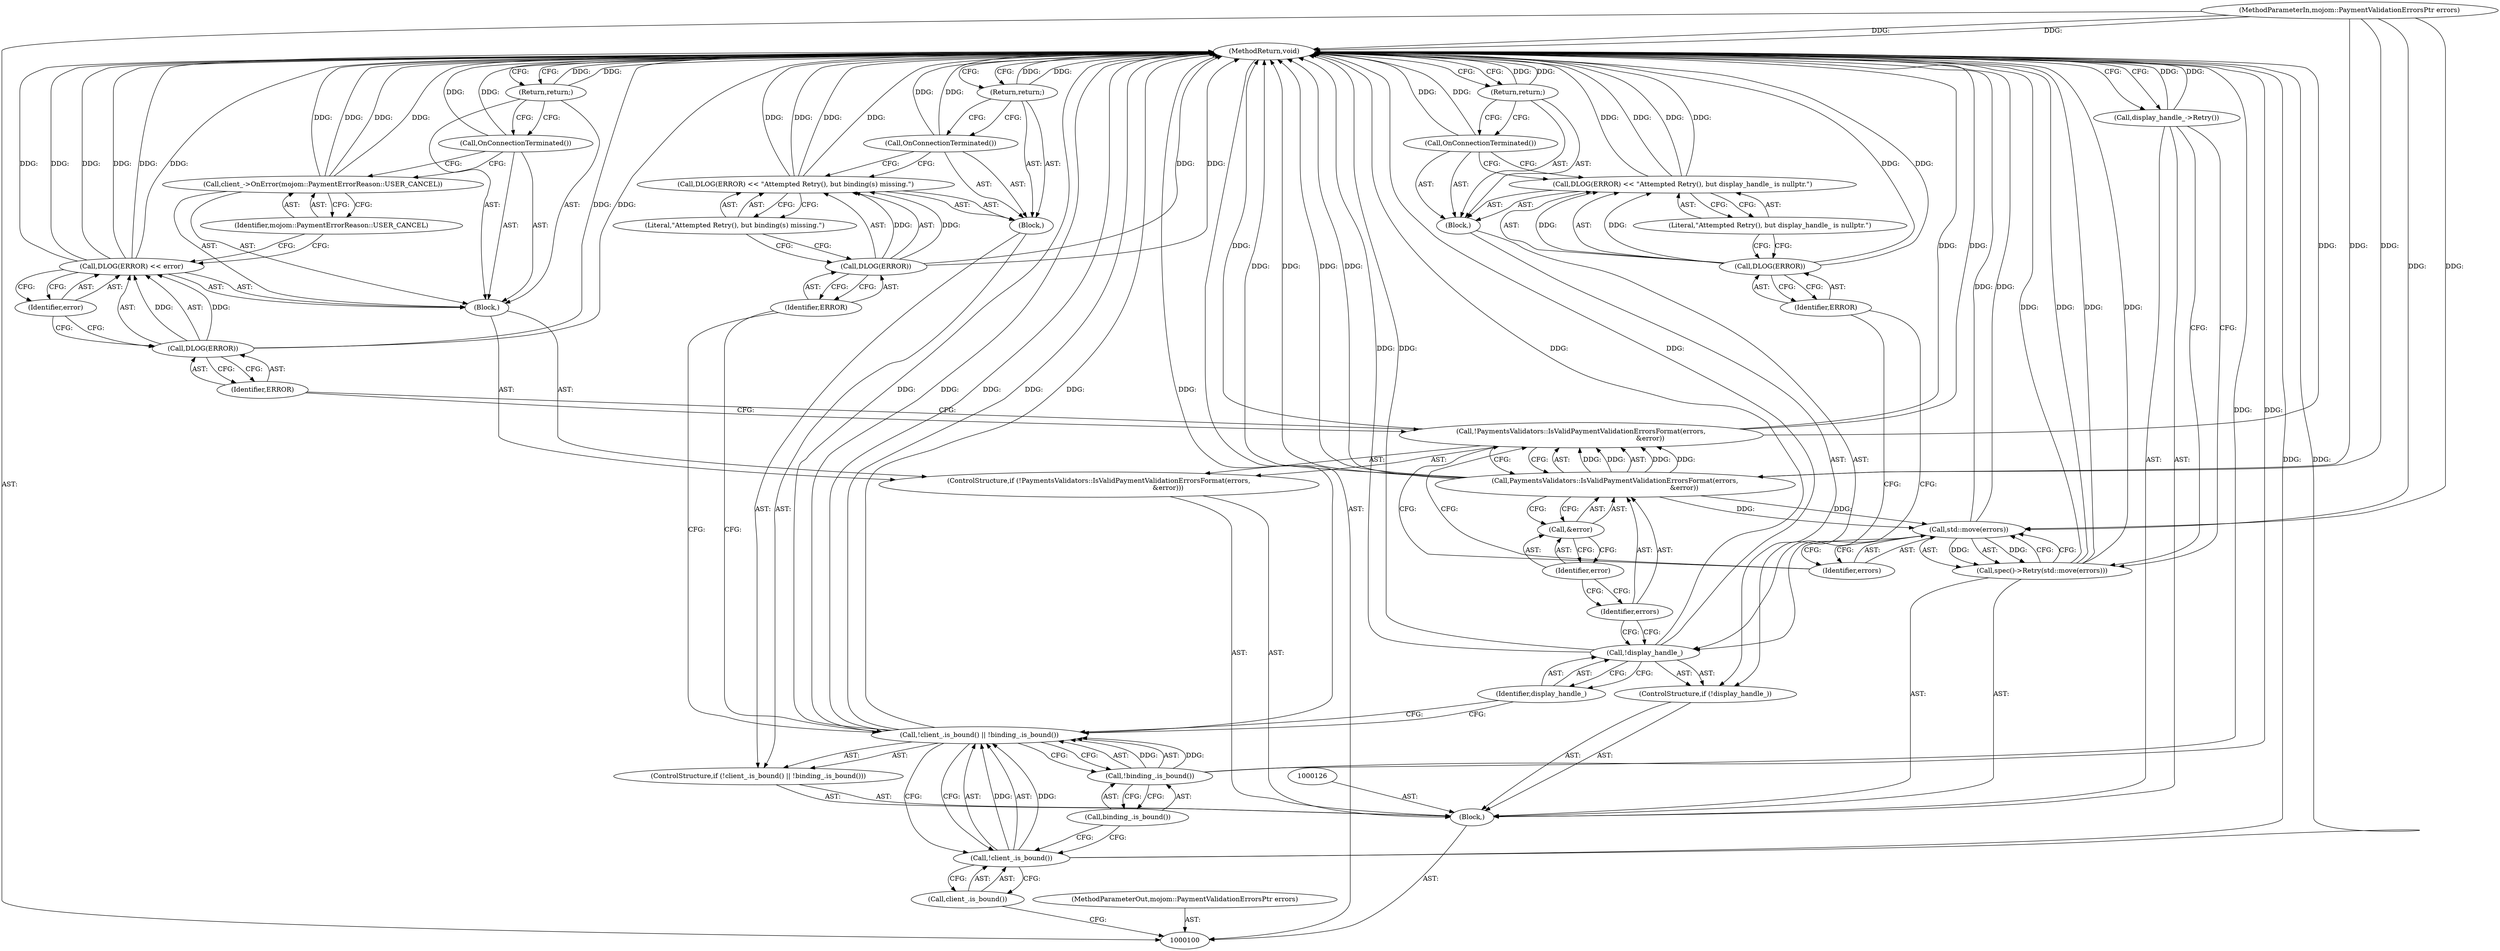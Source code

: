 digraph "1_Chrome_2706470a422dec8f4ae2538e80f0e7e3c4f4f7f6_6" {
"1000146" [label="(MethodReturn,void)"];
"1000101" [label="(MethodParameterIn,mojom::PaymentValidationErrorsPtr errors)"];
"1000204" [label="(MethodParameterOut,mojom::PaymentValidationErrorsPtr errors)"];
"1000102" [label="(Block,)"];
"1000124" [label="(Call,OnConnectionTerminated())"];
"1000125" [label="(Return,return;)"];
"1000127" [label="(ControlStructure,if (!PaymentsValidators::IsValidPaymentValidationErrorsFormat(errors,\n                                                                 &error)))"];
"1000130" [label="(Identifier,errors)"];
"1000128" [label="(Call,!PaymentsValidators::IsValidPaymentValidationErrorsFormat(errors,\n                                                                 &error))"];
"1000129" [label="(Call,PaymentsValidators::IsValidPaymentValidationErrorsFormat(errors,\n                                                                 &error))"];
"1000131" [label="(Call,&error)"];
"1000132" [label="(Identifier,error)"];
"1000133" [label="(Block,)"];
"1000137" [label="(Identifier,error)"];
"1000134" [label="(Call,DLOG(ERROR) << error)"];
"1000135" [label="(Call,DLOG(ERROR))"];
"1000136" [label="(Identifier,ERROR)"];
"1000139" [label="(Identifier,mojom::PaymentErrorReason::USER_CANCEL)"];
"1000138" [label="(Call,client_->OnError(mojom::PaymentErrorReason::USER_CANCEL))"];
"1000140" [label="(Call,OnConnectionTerminated())"];
"1000103" [label="(ControlStructure,if (!client_.is_bound() || !binding_.is_bound()))"];
"1000107" [label="(Call,!binding_.is_bound())"];
"1000108" [label="(Call,binding_.is_bound())"];
"1000109" [label="(Block,)"];
"1000104" [label="(Call,!client_.is_bound() || !binding_.is_bound())"];
"1000105" [label="(Call,!client_.is_bound())"];
"1000106" [label="(Call,client_.is_bound())"];
"1000141" [label="(Return,return;)"];
"1000143" [label="(Call,std::move(errors))"];
"1000142" [label="(Call,spec()->Retry(std::move(errors)))"];
"1000144" [label="(Identifier,errors)"];
"1000145" [label="(Call,display_handle_->Retry())"];
"1000113" [label="(Literal,\"Attempted Retry(), but binding(s) missing.\")"];
"1000110" [label="(Call,DLOG(ERROR) << \"Attempted Retry(), but binding(s) missing.\")"];
"1000111" [label="(Call,DLOG(ERROR))"];
"1000112" [label="(Identifier,ERROR)"];
"1000114" [label="(Call,OnConnectionTerminated())"];
"1000115" [label="(Return,return;)"];
"1000116" [label="(ControlStructure,if (!display_handle_))"];
"1000119" [label="(Block,)"];
"1000117" [label="(Call,!display_handle_)"];
"1000118" [label="(Identifier,display_handle_)"];
"1000123" [label="(Literal,\"Attempted Retry(), but display_handle_ is nullptr.\")"];
"1000120" [label="(Call,DLOG(ERROR) << \"Attempted Retry(), but display_handle_ is nullptr.\")"];
"1000121" [label="(Call,DLOG(ERROR))"];
"1000122" [label="(Identifier,ERROR)"];
"1000146" -> "1000100"  [label="AST: "];
"1000146" -> "1000115"  [label="CFG: "];
"1000146" -> "1000125"  [label="CFG: "];
"1000146" -> "1000141"  [label="CFG: "];
"1000146" -> "1000145"  [label="CFG: "];
"1000125" -> "1000146"  [label="DDG: "];
"1000117" -> "1000146"  [label="DDG: "];
"1000117" -> "1000146"  [label="DDG: "];
"1000129" -> "1000146"  [label="DDG: "];
"1000129" -> "1000146"  [label="DDG: "];
"1000142" -> "1000146"  [label="DDG: "];
"1000142" -> "1000146"  [label="DDG: "];
"1000107" -> "1000146"  [label="DDG: "];
"1000104" -> "1000146"  [label="DDG: "];
"1000104" -> "1000146"  [label="DDG: "];
"1000104" -> "1000146"  [label="DDG: "];
"1000114" -> "1000146"  [label="DDG: "];
"1000138" -> "1000146"  [label="DDG: "];
"1000138" -> "1000146"  [label="DDG: "];
"1000140" -> "1000146"  [label="DDG: "];
"1000120" -> "1000146"  [label="DDG: "];
"1000120" -> "1000146"  [label="DDG: "];
"1000111" -> "1000146"  [label="DDG: "];
"1000110" -> "1000146"  [label="DDG: "];
"1000110" -> "1000146"  [label="DDG: "];
"1000128" -> "1000146"  [label="DDG: "];
"1000128" -> "1000146"  [label="DDG: "];
"1000143" -> "1000146"  [label="DDG: "];
"1000134" -> "1000146"  [label="DDG: "];
"1000134" -> "1000146"  [label="DDG: "];
"1000134" -> "1000146"  [label="DDG: "];
"1000101" -> "1000146"  [label="DDG: "];
"1000135" -> "1000146"  [label="DDG: "];
"1000121" -> "1000146"  [label="DDG: "];
"1000145" -> "1000146"  [label="DDG: "];
"1000105" -> "1000146"  [label="DDG: "];
"1000124" -> "1000146"  [label="DDG: "];
"1000141" -> "1000146"  [label="DDG: "];
"1000115" -> "1000146"  [label="DDG: "];
"1000101" -> "1000100"  [label="AST: "];
"1000101" -> "1000146"  [label="DDG: "];
"1000101" -> "1000129"  [label="DDG: "];
"1000101" -> "1000143"  [label="DDG: "];
"1000204" -> "1000100"  [label="AST: "];
"1000102" -> "1000100"  [label="AST: "];
"1000103" -> "1000102"  [label="AST: "];
"1000116" -> "1000102"  [label="AST: "];
"1000126" -> "1000102"  [label="AST: "];
"1000127" -> "1000102"  [label="AST: "];
"1000142" -> "1000102"  [label="AST: "];
"1000145" -> "1000102"  [label="AST: "];
"1000124" -> "1000119"  [label="AST: "];
"1000124" -> "1000120"  [label="CFG: "];
"1000125" -> "1000124"  [label="CFG: "];
"1000124" -> "1000146"  [label="DDG: "];
"1000125" -> "1000119"  [label="AST: "];
"1000125" -> "1000124"  [label="CFG: "];
"1000146" -> "1000125"  [label="CFG: "];
"1000125" -> "1000146"  [label="DDG: "];
"1000127" -> "1000102"  [label="AST: "];
"1000128" -> "1000127"  [label="AST: "];
"1000133" -> "1000127"  [label="AST: "];
"1000130" -> "1000129"  [label="AST: "];
"1000130" -> "1000117"  [label="CFG: "];
"1000132" -> "1000130"  [label="CFG: "];
"1000128" -> "1000127"  [label="AST: "];
"1000128" -> "1000129"  [label="CFG: "];
"1000129" -> "1000128"  [label="AST: "];
"1000136" -> "1000128"  [label="CFG: "];
"1000144" -> "1000128"  [label="CFG: "];
"1000128" -> "1000146"  [label="DDG: "];
"1000128" -> "1000146"  [label="DDG: "];
"1000129" -> "1000128"  [label="DDG: "];
"1000129" -> "1000128"  [label="DDG: "];
"1000129" -> "1000128"  [label="AST: "];
"1000129" -> "1000131"  [label="CFG: "];
"1000130" -> "1000129"  [label="AST: "];
"1000131" -> "1000129"  [label="AST: "];
"1000128" -> "1000129"  [label="CFG: "];
"1000129" -> "1000146"  [label="DDG: "];
"1000129" -> "1000146"  [label="DDG: "];
"1000129" -> "1000128"  [label="DDG: "];
"1000129" -> "1000128"  [label="DDG: "];
"1000101" -> "1000129"  [label="DDG: "];
"1000129" -> "1000143"  [label="DDG: "];
"1000131" -> "1000129"  [label="AST: "];
"1000131" -> "1000132"  [label="CFG: "];
"1000132" -> "1000131"  [label="AST: "];
"1000129" -> "1000131"  [label="CFG: "];
"1000132" -> "1000131"  [label="AST: "];
"1000132" -> "1000130"  [label="CFG: "];
"1000131" -> "1000132"  [label="CFG: "];
"1000133" -> "1000127"  [label="AST: "];
"1000134" -> "1000133"  [label="AST: "];
"1000138" -> "1000133"  [label="AST: "];
"1000140" -> "1000133"  [label="AST: "];
"1000141" -> "1000133"  [label="AST: "];
"1000137" -> "1000134"  [label="AST: "];
"1000137" -> "1000135"  [label="CFG: "];
"1000134" -> "1000137"  [label="CFG: "];
"1000134" -> "1000133"  [label="AST: "];
"1000134" -> "1000137"  [label="CFG: "];
"1000135" -> "1000134"  [label="AST: "];
"1000137" -> "1000134"  [label="AST: "];
"1000139" -> "1000134"  [label="CFG: "];
"1000134" -> "1000146"  [label="DDG: "];
"1000134" -> "1000146"  [label="DDG: "];
"1000134" -> "1000146"  [label="DDG: "];
"1000135" -> "1000134"  [label="DDG: "];
"1000135" -> "1000134"  [label="AST: "];
"1000135" -> "1000136"  [label="CFG: "];
"1000136" -> "1000135"  [label="AST: "];
"1000137" -> "1000135"  [label="CFG: "];
"1000135" -> "1000146"  [label="DDG: "];
"1000135" -> "1000134"  [label="DDG: "];
"1000136" -> "1000135"  [label="AST: "];
"1000136" -> "1000128"  [label="CFG: "];
"1000135" -> "1000136"  [label="CFG: "];
"1000139" -> "1000138"  [label="AST: "];
"1000139" -> "1000134"  [label="CFG: "];
"1000138" -> "1000139"  [label="CFG: "];
"1000138" -> "1000133"  [label="AST: "];
"1000138" -> "1000139"  [label="CFG: "];
"1000139" -> "1000138"  [label="AST: "];
"1000140" -> "1000138"  [label="CFG: "];
"1000138" -> "1000146"  [label="DDG: "];
"1000138" -> "1000146"  [label="DDG: "];
"1000140" -> "1000133"  [label="AST: "];
"1000140" -> "1000138"  [label="CFG: "];
"1000141" -> "1000140"  [label="CFG: "];
"1000140" -> "1000146"  [label="DDG: "];
"1000103" -> "1000102"  [label="AST: "];
"1000104" -> "1000103"  [label="AST: "];
"1000109" -> "1000103"  [label="AST: "];
"1000107" -> "1000104"  [label="AST: "];
"1000107" -> "1000108"  [label="CFG: "];
"1000108" -> "1000107"  [label="AST: "];
"1000104" -> "1000107"  [label="CFG: "];
"1000107" -> "1000146"  [label="DDG: "];
"1000107" -> "1000104"  [label="DDG: "];
"1000108" -> "1000107"  [label="AST: "];
"1000108" -> "1000105"  [label="CFG: "];
"1000107" -> "1000108"  [label="CFG: "];
"1000109" -> "1000103"  [label="AST: "];
"1000110" -> "1000109"  [label="AST: "];
"1000114" -> "1000109"  [label="AST: "];
"1000115" -> "1000109"  [label="AST: "];
"1000104" -> "1000103"  [label="AST: "];
"1000104" -> "1000105"  [label="CFG: "];
"1000104" -> "1000107"  [label="CFG: "];
"1000105" -> "1000104"  [label="AST: "];
"1000107" -> "1000104"  [label="AST: "];
"1000112" -> "1000104"  [label="CFG: "];
"1000118" -> "1000104"  [label="CFG: "];
"1000104" -> "1000146"  [label="DDG: "];
"1000104" -> "1000146"  [label="DDG: "];
"1000104" -> "1000146"  [label="DDG: "];
"1000105" -> "1000104"  [label="DDG: "];
"1000107" -> "1000104"  [label="DDG: "];
"1000105" -> "1000104"  [label="AST: "];
"1000105" -> "1000106"  [label="CFG: "];
"1000106" -> "1000105"  [label="AST: "];
"1000108" -> "1000105"  [label="CFG: "];
"1000104" -> "1000105"  [label="CFG: "];
"1000105" -> "1000146"  [label="DDG: "];
"1000105" -> "1000104"  [label="DDG: "];
"1000106" -> "1000105"  [label="AST: "];
"1000106" -> "1000100"  [label="CFG: "];
"1000105" -> "1000106"  [label="CFG: "];
"1000141" -> "1000133"  [label="AST: "];
"1000141" -> "1000140"  [label="CFG: "];
"1000146" -> "1000141"  [label="CFG: "];
"1000141" -> "1000146"  [label="DDG: "];
"1000143" -> "1000142"  [label="AST: "];
"1000143" -> "1000144"  [label="CFG: "];
"1000144" -> "1000143"  [label="AST: "];
"1000142" -> "1000143"  [label="CFG: "];
"1000143" -> "1000146"  [label="DDG: "];
"1000143" -> "1000142"  [label="DDG: "];
"1000129" -> "1000143"  [label="DDG: "];
"1000101" -> "1000143"  [label="DDG: "];
"1000142" -> "1000102"  [label="AST: "];
"1000142" -> "1000143"  [label="CFG: "];
"1000143" -> "1000142"  [label="AST: "];
"1000145" -> "1000142"  [label="CFG: "];
"1000142" -> "1000146"  [label="DDG: "];
"1000142" -> "1000146"  [label="DDG: "];
"1000143" -> "1000142"  [label="DDG: "];
"1000144" -> "1000143"  [label="AST: "];
"1000144" -> "1000128"  [label="CFG: "];
"1000143" -> "1000144"  [label="CFG: "];
"1000145" -> "1000102"  [label="AST: "];
"1000145" -> "1000142"  [label="CFG: "];
"1000146" -> "1000145"  [label="CFG: "];
"1000145" -> "1000146"  [label="DDG: "];
"1000113" -> "1000110"  [label="AST: "];
"1000113" -> "1000111"  [label="CFG: "];
"1000110" -> "1000113"  [label="CFG: "];
"1000110" -> "1000109"  [label="AST: "];
"1000110" -> "1000113"  [label="CFG: "];
"1000111" -> "1000110"  [label="AST: "];
"1000113" -> "1000110"  [label="AST: "];
"1000114" -> "1000110"  [label="CFG: "];
"1000110" -> "1000146"  [label="DDG: "];
"1000110" -> "1000146"  [label="DDG: "];
"1000111" -> "1000110"  [label="DDG: "];
"1000111" -> "1000110"  [label="AST: "];
"1000111" -> "1000112"  [label="CFG: "];
"1000112" -> "1000111"  [label="AST: "];
"1000113" -> "1000111"  [label="CFG: "];
"1000111" -> "1000146"  [label="DDG: "];
"1000111" -> "1000110"  [label="DDG: "];
"1000112" -> "1000111"  [label="AST: "];
"1000112" -> "1000104"  [label="CFG: "];
"1000111" -> "1000112"  [label="CFG: "];
"1000114" -> "1000109"  [label="AST: "];
"1000114" -> "1000110"  [label="CFG: "];
"1000115" -> "1000114"  [label="CFG: "];
"1000114" -> "1000146"  [label="DDG: "];
"1000115" -> "1000109"  [label="AST: "];
"1000115" -> "1000114"  [label="CFG: "];
"1000146" -> "1000115"  [label="CFG: "];
"1000115" -> "1000146"  [label="DDG: "];
"1000116" -> "1000102"  [label="AST: "];
"1000117" -> "1000116"  [label="AST: "];
"1000119" -> "1000116"  [label="AST: "];
"1000119" -> "1000116"  [label="AST: "];
"1000120" -> "1000119"  [label="AST: "];
"1000124" -> "1000119"  [label="AST: "];
"1000125" -> "1000119"  [label="AST: "];
"1000117" -> "1000116"  [label="AST: "];
"1000117" -> "1000118"  [label="CFG: "];
"1000118" -> "1000117"  [label="AST: "];
"1000122" -> "1000117"  [label="CFG: "];
"1000130" -> "1000117"  [label="CFG: "];
"1000117" -> "1000146"  [label="DDG: "];
"1000117" -> "1000146"  [label="DDG: "];
"1000118" -> "1000117"  [label="AST: "];
"1000118" -> "1000104"  [label="CFG: "];
"1000117" -> "1000118"  [label="CFG: "];
"1000123" -> "1000120"  [label="AST: "];
"1000123" -> "1000121"  [label="CFG: "];
"1000120" -> "1000123"  [label="CFG: "];
"1000120" -> "1000119"  [label="AST: "];
"1000120" -> "1000123"  [label="CFG: "];
"1000121" -> "1000120"  [label="AST: "];
"1000123" -> "1000120"  [label="AST: "];
"1000124" -> "1000120"  [label="CFG: "];
"1000120" -> "1000146"  [label="DDG: "];
"1000120" -> "1000146"  [label="DDG: "];
"1000121" -> "1000120"  [label="DDG: "];
"1000121" -> "1000120"  [label="AST: "];
"1000121" -> "1000122"  [label="CFG: "];
"1000122" -> "1000121"  [label="AST: "];
"1000123" -> "1000121"  [label="CFG: "];
"1000121" -> "1000146"  [label="DDG: "];
"1000121" -> "1000120"  [label="DDG: "];
"1000122" -> "1000121"  [label="AST: "];
"1000122" -> "1000117"  [label="CFG: "];
"1000121" -> "1000122"  [label="CFG: "];
}
